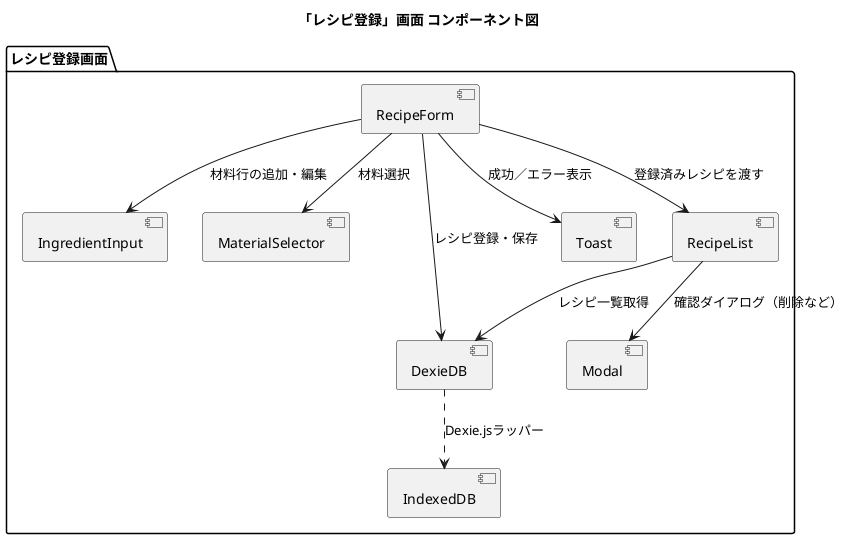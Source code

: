 @startuml component_Recipe
title 「レシピ登録」画面 コンポーネント図

package "レシピ登録画面" {
  [RecipeForm] --> [IngredientInput] : 材料行の追加・編集
  [RecipeForm] --> [MaterialSelector] : 材料選択
  [RecipeForm] --> [DexieDB] : レシピ登録・保存
  [RecipeForm] --> [Toast] : 成功／エラー表示

  [RecipeForm] --> [RecipeList] : 登録済みレシピを渡す
  [RecipeList] --> [DexieDB] : レシピ一覧取得
  [RecipeList] --> [Modal] : 確認ダイアログ（削除など）

  [DexieDB] ..> [IndexedDB] : Dexie.jsラッパー
}

@enduml
